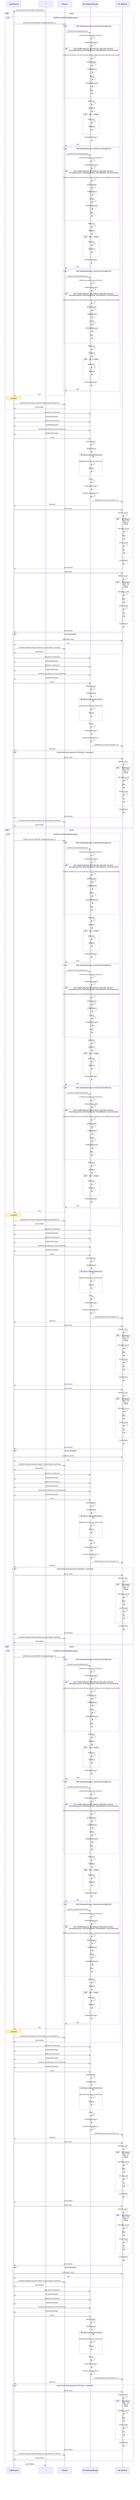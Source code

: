 sequenceDiagram
    participant C_0001633855435523401023 as LoginRequest
    * ->> C_0001633855435523401023 : execute(const QJsonObject &,QMutex &)
    activate C_0001633855435523401023
    loop false
    alt !isDBConnectionValid(dbManager)
    participant C_0004354387044733077778 as Request
    C_0001633855435523401023 ->> C_0004354387044733077778 : [isDBConnectionValid(DB::DatabaseManager *)]
    activate C_0004354387044733077778
    alt !DB::DatabaseManager::checkConnection(dbError)
    participant C_0013573387592128700325 as DB::DatabaseManager
    C_0004354387044733077778 ->> C_0013573387592128700325 : [checkConnection(QString &)]
    activate C_0013573387592128700325
    C_0013573387592128700325 ->> C_0013573387592128700325 : createInstance(bool,bool,QString *)
    activate C_0013573387592128700325
    C_0013573387592128700325 ->> C_0013573387592128700325 : DatabaseManager()
    activate C_0013573387592128700325
    deactivate C_0013573387592128700325
    alt db->init(dbConfig.host, dbConfig.port, dbConfig.username, dbConfig.password, dbConfig.dbName, checkDBName, newConnection)
    C_0013573387592128700325 ->> C_0013573387592128700325 : [init(const QString &,int,const QString &,const QString &,const QString &,bool,bool)]
    activate C_0013573387592128700325
    C_0013573387592128700325 ->> C_0013573387592128700325 : getDatabase()
    activate C_0013573387592128700325
    C_0013573387592128700325 -->> C_0013573387592128700325 : QSqlDatabase
    deactivate C_0013573387592128700325
    C_0013573387592128700325 ->> C_0013573387592128700325 : reset()
    activate C_0013573387592128700325
    C_0013573387592128700325 -->> C_0013573387592128700325 : DatabaseManager *
    deactivate C_0013573387592128700325
    C_0013573387592128700325 -->> C_0013573387592128700325 : bool
    deactivate C_0013573387592128700325
    end
    C_0013573387592128700325 ->> C_0013573387592128700325 : lastError()
    activate C_0013573387592128700325
    C_0013573387592128700325 -->> C_0013573387592128700325 : QSqlError
    deactivate C_0013573387592128700325
    alt err != nullptr
    C_0013573387592128700325 ->> C_0013573387592128700325 : lastError()
    activate C_0013573387592128700325
    C_0013573387592128700325 -->> C_0013573387592128700325 : QSqlError
    deactivate C_0013573387592128700325
    end
    C_0013573387592128700325 -->> C_0013573387592128700325 : DatabaseManager *
    deactivate C_0013573387592128700325
    C_0013573387592128700325 -->> C_0004354387044733077778 : bool
    deactivate C_0013573387592128700325
    end
    alt !DB::DatabaseManager::checkConnection(dbError)
    C_0004354387044733077778 ->> C_0013573387592128700325 : [checkConnection(QString &)]
    activate C_0013573387592128700325
    C_0013573387592128700325 ->> C_0013573387592128700325 : createInstance(bool,bool,QString *)
    activate C_0013573387592128700325
    C_0013573387592128700325 ->> C_0013573387592128700325 : DatabaseManager()
    activate C_0013573387592128700325
    deactivate C_0013573387592128700325
    alt db->init(dbConfig.host, dbConfig.port, dbConfig.username, dbConfig.password, dbConfig.dbName, checkDBName, newConnection)
    C_0013573387592128700325 ->> C_0013573387592128700325 : [init(const QString &,int,const QString &,const QString &,const QString &,bool,bool)]
    activate C_0013573387592128700325
    C_0013573387592128700325 ->> C_0013573387592128700325 : getDatabase()
    activate C_0013573387592128700325
    C_0013573387592128700325 -->> C_0013573387592128700325 : QSqlDatabase
    deactivate C_0013573387592128700325
    C_0013573387592128700325 ->> C_0013573387592128700325 : reset()
    activate C_0013573387592128700325
    C_0013573387592128700325 -->> C_0013573387592128700325 : DatabaseManager *
    deactivate C_0013573387592128700325
    C_0013573387592128700325 -->> C_0013573387592128700325 : bool
    deactivate C_0013573387592128700325
    end
    C_0013573387592128700325 ->> C_0013573387592128700325 : lastError()
    activate C_0013573387592128700325
    C_0013573387592128700325 -->> C_0013573387592128700325 : QSqlError
    deactivate C_0013573387592128700325
    alt err != nullptr
    C_0013573387592128700325 ->> C_0013573387592128700325 : lastError()
    activate C_0013573387592128700325
    C_0013573387592128700325 -->> C_0013573387592128700325 : QSqlError
    deactivate C_0013573387592128700325
    end
    C_0013573387592128700325 -->> C_0013573387592128700325 : DatabaseManager *
    deactivate C_0013573387592128700325
    C_0013573387592128700325 -->> C_0004354387044733077778 : bool
    deactivate C_0013573387592128700325
    end
    alt !DB::DatabaseManager::checkConnection(dbError)
    C_0004354387044733077778 ->> C_0013573387592128700325 : [checkConnection(QString &)]
    activate C_0013573387592128700325
    C_0013573387592128700325 ->> C_0013573387592128700325 : createInstance(bool,bool,QString *)
    activate C_0013573387592128700325
    C_0013573387592128700325 ->> C_0013573387592128700325 : DatabaseManager()
    activate C_0013573387592128700325
    deactivate C_0013573387592128700325
    alt db->init(dbConfig.host, dbConfig.port, dbConfig.username, dbConfig.password, dbConfig.dbName, checkDBName, newConnection)
    C_0013573387592128700325 ->> C_0013573387592128700325 : [init(const QString &,int,const QString &,const QString &,const QString &,bool,bool)]
    activate C_0013573387592128700325
    C_0013573387592128700325 ->> C_0013573387592128700325 : getDatabase()
    activate C_0013573387592128700325
    C_0013573387592128700325 -->> C_0013573387592128700325 : QSqlDatabase
    deactivate C_0013573387592128700325
    C_0013573387592128700325 ->> C_0013573387592128700325 : reset()
    activate C_0013573387592128700325
    C_0013573387592128700325 -->> C_0013573387592128700325 : DatabaseManager *
    deactivate C_0013573387592128700325
    C_0013573387592128700325 -->> C_0013573387592128700325 : bool
    deactivate C_0013573387592128700325
    end
    C_0013573387592128700325 ->> C_0013573387592128700325 : lastError()
    activate C_0013573387592128700325
    C_0013573387592128700325 -->> C_0013573387592128700325 : QSqlError
    deactivate C_0013573387592128700325
    alt err != nullptr
    C_0013573387592128700325 ->> C_0013573387592128700325 : lastError()
    activate C_0013573387592128700325
    C_0013573387592128700325 -->> C_0013573387592128700325 : QSqlError
    deactivate C_0013573387592128700325
    end
    C_0013573387592128700325 -->> C_0013573387592128700325 : DatabaseManager *
    deactivate C_0013573387592128700325
    C_0013573387592128700325 -->> C_0004354387044733077778 : bool
    deactivate C_0013573387592128700325
    end
    C_0004354387044733077778 -->> C_0001633855435523401023 : bool
    deactivate C_0004354387044733077778
    note over C_0001633855435523401023: comment
    C_0001633855435523401023 ->> C_0004354387044733077778 : CreateDBConnectionError(QJsonObject &,QJsonObject &)
    activate C_0004354387044733077778
    C_0004354387044733077778 -->> C_0001633855435523401023 : QJsonObject
    deactivate C_0004354387044733077778
    end
    C_0001633855435523401023 ->> C_0013573387592128700325 : select(const QString &)
    activate C_0013573387592128700325
    C_0013573387592128700325 -->> C_0001633855435523401023 : DatabaseManager *
    deactivate C_0013573387592128700325
    C_0001633855435523401023 ->> C_0013573387592128700325 : table(const QString &)
    activate C_0013573387592128700325
    C_0013573387592128700325 -->> C_0001633855435523401023 : DatabaseManager *
    deactivate C_0013573387592128700325
    C_0001633855435523401023 ->> C_0013573387592128700325 : where(const QString &,const QVariant &)
    activate C_0013573387592128700325
    C_0013573387592128700325 -->> C_0001633855435523401023 : DatabaseManager *
    deactivate C_0013573387592128700325
    C_0001633855435523401023 ->> C_0013573387592128700325 : exec()
    activate C_0013573387592128700325
    C_0013573387592128700325 ->> C_0013573387592128700325 : getDatabase()
    activate C_0013573387592128700325
    C_0013573387592128700325 -->> C_0013573387592128700325 : QSqlDatabase
    deactivate C_0013573387592128700325
    alt query.exec(getSelectQuery())
    C_0013573387592128700325 ->> C_0013573387592128700325 : [getSelectQuery(const QString &)]
    activate C_0013573387592128700325
    C_0013573387592128700325 -->> C_0013573387592128700325 : QString
    deactivate C_0013573387592128700325
    end
    C_0013573387592128700325 ->> C_0013573387592128700325 : reset()
    activate C_0013573387592128700325
    C_0013573387592128700325 -->> C_0013573387592128700325 : DatabaseManager *
    deactivate C_0013573387592128700325
    C_0013573387592128700325 ->> C_0013573387592128700325 : postQuery(QSqlQuery *)
    activate C_0013573387592128700325
    deactivate C_0013573387592128700325
    participant C_0006960484039840119316 as DB::DbResult
    C_0013573387592128700325 ->> C_0006960484039840119316 : DbResult(const QList<QVariant> &)
    activate C_0006960484039840119316
    deactivate C_0006960484039840119316
    C_0013573387592128700325 -->> C_0001633855435523401023 : DbResult
    deactivate C_0013573387592128700325
    C_0001633855435523401023 ->> C_0006960484039840119316 : first() const
    activate C_0006960484039840119316
    C_0006960484039840119316 ->> C_0006960484039840119316 : data(int) const
    activate C_0006960484039840119316
    alt isEmpty() || pos < 0 || pos >= size()
    C_0006960484039840119316 ->> C_0006960484039840119316 : [isEmpty() const]
    activate C_0006960484039840119316
    C_0006960484039840119316 -->> C_0006960484039840119316 : bool
    deactivate C_0006960484039840119316
    C_0006960484039840119316 ->> C_0006960484039840119316 : [size() const]
    activate C_0006960484039840119316
    C_0006960484039840119316 -->> C_0006960484039840119316 : int
    deactivate C_0006960484039840119316
    end
    C_0006960484039840119316 -->> C_0006960484039840119316 : QJsonObject
    deactivate C_0006960484039840119316
    C_0006960484039840119316 -->> C_0001633855435523401023 : QJsonObject
    deactivate C_0006960484039840119316
    C_0001633855435523401023 ->> C_0006960484039840119316 : first() const
    activate C_0006960484039840119316
    C_0006960484039840119316 ->> C_0006960484039840119316 : data(int) const
    activate C_0006960484039840119316
    alt isEmpty() || pos < 0 || pos >= size()
    C_0006960484039840119316 ->> C_0006960484039840119316 : [isEmpty() const]
    activate C_0006960484039840119316
    C_0006960484039840119316 -->> C_0006960484039840119316 : bool
    deactivate C_0006960484039840119316
    C_0006960484039840119316 ->> C_0006960484039840119316 : [size() const]
    activate C_0006960484039840119316
    C_0006960484039840119316 -->> C_0006960484039840119316 : int
    deactivate C_0006960484039840119316
    end
    C_0006960484039840119316 -->> C_0006960484039840119316 : QJsonObject
    deactivate C_0006960484039840119316
    C_0006960484039840119316 -->> C_0001633855435523401023 : QJsonObject
    deactivate C_0006960484039840119316
    alt result.isEmpty()
    C_0001633855435523401023 ->> C_0006960484039840119316 : [isEmpty() const]
    activate C_0006960484039840119316
    C_0006960484039840119316 -->> C_0001633855435523401023 : bool
    deactivate C_0006960484039840119316
    C_0001633855435523401023 ->> C_0004354387044733077778 : CreateErrorResponse(QJsonObject &,QJsonObject &,QString)
    activate C_0004354387044733077778
    C_0004354387044733077778 -->> C_0001633855435523401023 : QJsonObject
    deactivate C_0004354387044733077778
    end
    C_0001633855435523401023 ->> C_0013573387592128700325 : select(const QString &)
    activate C_0013573387592128700325
    C_0013573387592128700325 -->> C_0001633855435523401023 : DatabaseManager *
    deactivate C_0013573387592128700325
    C_0001633855435523401023 ->> C_0013573387592128700325 : table(const QString &)
    activate C_0013573387592128700325
    C_0013573387592128700325 -->> C_0001633855435523401023 : DatabaseManager *
    deactivate C_0013573387592128700325
    C_0001633855435523401023 ->> C_0013573387592128700325 : where(const QString &,const QVariant &)
    activate C_0013573387592128700325
    C_0013573387592128700325 -->> C_0001633855435523401023 : DatabaseManager *
    deactivate C_0013573387592128700325
    C_0001633855435523401023 ->> C_0013573387592128700325 : exec()
    activate C_0013573387592128700325
    C_0013573387592128700325 ->> C_0013573387592128700325 : getDatabase()
    activate C_0013573387592128700325
    C_0013573387592128700325 -->> C_0013573387592128700325 : QSqlDatabase
    deactivate C_0013573387592128700325
    alt query.exec(getSelectQuery())
    C_0013573387592128700325 ->> C_0013573387592128700325 : [getSelectQuery(const QString &)]
    activate C_0013573387592128700325
    C_0013573387592128700325 -->> C_0013573387592128700325 : QString
    deactivate C_0013573387592128700325
    end
    C_0013573387592128700325 ->> C_0013573387592128700325 : reset()
    activate C_0013573387592128700325
    C_0013573387592128700325 -->> C_0013573387592128700325 : DatabaseManager *
    deactivate C_0013573387592128700325
    C_0013573387592128700325 ->> C_0013573387592128700325 : postQuery(QSqlQuery *)
    activate C_0013573387592128700325
    deactivate C_0013573387592128700325
    C_0013573387592128700325 ->> C_0006960484039840119316 : DbResult(const QList<QVariant> &)
    activate C_0006960484039840119316
    deactivate C_0006960484039840119316
    C_0013573387592128700325 -->> C_0001633855435523401023 : DbResult
    deactivate C_0013573387592128700325
    alt result.first().value("password").toString() != password
    C_0001633855435523401023 ->> C_0006960484039840119316 : [first() const]
    activate C_0006960484039840119316
    C_0006960484039840119316 ->> C_0006960484039840119316 : data(int) const
    activate C_0006960484039840119316
    alt isEmpty() || pos < 0 || pos >= size()
    C_0006960484039840119316 ->> C_0006960484039840119316 : [isEmpty() const]
    activate C_0006960484039840119316
    C_0006960484039840119316 -->> C_0006960484039840119316 : bool
    deactivate C_0006960484039840119316
    C_0006960484039840119316 ->> C_0006960484039840119316 : [size() const]
    activate C_0006960484039840119316
    C_0006960484039840119316 -->> C_0006960484039840119316 : int
    deactivate C_0006960484039840119316
    end
    C_0006960484039840119316 -->> C_0006960484039840119316 : QJsonObject
    deactivate C_0006960484039840119316
    C_0006960484039840119316 -->> C_0001633855435523401023 : QJsonObject
    deactivate C_0006960484039840119316
    C_0001633855435523401023 ->> C_0004354387044733077778 : CreateErrorResponse(QJsonObject &,QJsonObject &,QString)
    activate C_0004354387044733077778
    C_0004354387044733077778 -->> C_0001633855435523401023 : QJsonObject
    deactivate C_0004354387044733077778
    end
    end
    loop false
    alt !isDBConnectionValid(dbManager)
    C_0001633855435523401023 ->> C_0004354387044733077778 : [isDBConnectionValid(DB::DatabaseManager *)]
    activate C_0004354387044733077778
    alt !DB::DatabaseManager::checkConnection(dbError)
    C_0004354387044733077778 ->> C_0013573387592128700325 : [checkConnection(QString &)]
    activate C_0013573387592128700325
    C_0013573387592128700325 ->> C_0013573387592128700325 : createInstance(bool,bool,QString *)
    activate C_0013573387592128700325
    C_0013573387592128700325 ->> C_0013573387592128700325 : DatabaseManager()
    activate C_0013573387592128700325
    deactivate C_0013573387592128700325
    alt db->init(dbConfig.host, dbConfig.port, dbConfig.username, dbConfig.password, dbConfig.dbName, checkDBName, newConnection)
    C_0013573387592128700325 ->> C_0013573387592128700325 : [init(const QString &,int,const QString &,const QString &,const QString &,bool,bool)]
    activate C_0013573387592128700325
    C_0013573387592128700325 ->> C_0013573387592128700325 : getDatabase()
    activate C_0013573387592128700325
    C_0013573387592128700325 -->> C_0013573387592128700325 : QSqlDatabase
    deactivate C_0013573387592128700325
    C_0013573387592128700325 ->> C_0013573387592128700325 : reset()
    activate C_0013573387592128700325
    C_0013573387592128700325 -->> C_0013573387592128700325 : DatabaseManager *
    deactivate C_0013573387592128700325
    C_0013573387592128700325 -->> C_0013573387592128700325 : bool
    deactivate C_0013573387592128700325
    end
    C_0013573387592128700325 ->> C_0013573387592128700325 : lastError()
    activate C_0013573387592128700325
    C_0013573387592128700325 -->> C_0013573387592128700325 : QSqlError
    deactivate C_0013573387592128700325
    alt err != nullptr
    C_0013573387592128700325 ->> C_0013573387592128700325 : lastError()
    activate C_0013573387592128700325
    C_0013573387592128700325 -->> C_0013573387592128700325 : QSqlError
    deactivate C_0013573387592128700325
    end
    C_0013573387592128700325 -->> C_0013573387592128700325 : DatabaseManager *
    deactivate C_0013573387592128700325
    C_0013573387592128700325 -->> C_0004354387044733077778 : bool
    deactivate C_0013573387592128700325
    end
    alt !DB::DatabaseManager::checkConnection(dbError)
    C_0004354387044733077778 ->> C_0013573387592128700325 : [checkConnection(QString &)]
    activate C_0013573387592128700325
    C_0013573387592128700325 ->> C_0013573387592128700325 : createInstance(bool,bool,QString *)
    activate C_0013573387592128700325
    C_0013573387592128700325 ->> C_0013573387592128700325 : DatabaseManager()
    activate C_0013573387592128700325
    deactivate C_0013573387592128700325
    alt db->init(dbConfig.host, dbConfig.port, dbConfig.username, dbConfig.password, dbConfig.dbName, checkDBName, newConnection)
    C_0013573387592128700325 ->> C_0013573387592128700325 : [init(const QString &,int,const QString &,const QString &,const QString &,bool,bool)]
    activate C_0013573387592128700325
    C_0013573387592128700325 ->> C_0013573387592128700325 : getDatabase()
    activate C_0013573387592128700325
    C_0013573387592128700325 -->> C_0013573387592128700325 : QSqlDatabase
    deactivate C_0013573387592128700325
    C_0013573387592128700325 ->> C_0013573387592128700325 : reset()
    activate C_0013573387592128700325
    C_0013573387592128700325 -->> C_0013573387592128700325 : DatabaseManager *
    deactivate C_0013573387592128700325
    C_0013573387592128700325 -->> C_0013573387592128700325 : bool
    deactivate C_0013573387592128700325
    end
    C_0013573387592128700325 ->> C_0013573387592128700325 : lastError()
    activate C_0013573387592128700325
    C_0013573387592128700325 -->> C_0013573387592128700325 : QSqlError
    deactivate C_0013573387592128700325
    alt err != nullptr
    C_0013573387592128700325 ->> C_0013573387592128700325 : lastError()
    activate C_0013573387592128700325
    C_0013573387592128700325 -->> C_0013573387592128700325 : QSqlError
    deactivate C_0013573387592128700325
    end
    C_0013573387592128700325 -->> C_0013573387592128700325 : DatabaseManager *
    deactivate C_0013573387592128700325
    C_0013573387592128700325 -->> C_0004354387044733077778 : bool
    deactivate C_0013573387592128700325
    end
    alt !DB::DatabaseManager::checkConnection(dbError)
    C_0004354387044733077778 ->> C_0013573387592128700325 : [checkConnection(QString &)]
    activate C_0013573387592128700325
    C_0013573387592128700325 ->> C_0013573387592128700325 : createInstance(bool,bool,QString *)
    activate C_0013573387592128700325
    C_0013573387592128700325 ->> C_0013573387592128700325 : DatabaseManager()
    activate C_0013573387592128700325
    deactivate C_0013573387592128700325
    alt db->init(dbConfig.host, dbConfig.port, dbConfig.username, dbConfig.password, dbConfig.dbName, checkDBName, newConnection)
    C_0013573387592128700325 ->> C_0013573387592128700325 : [init(const QString &,int,const QString &,const QString &,const QString &,bool,bool)]
    activate C_0013573387592128700325
    C_0013573387592128700325 ->> C_0013573387592128700325 : getDatabase()
    activate C_0013573387592128700325
    C_0013573387592128700325 -->> C_0013573387592128700325 : QSqlDatabase
    deactivate C_0013573387592128700325
    C_0013573387592128700325 ->> C_0013573387592128700325 : reset()
    activate C_0013573387592128700325
    C_0013573387592128700325 -->> C_0013573387592128700325 : DatabaseManager *
    deactivate C_0013573387592128700325
    C_0013573387592128700325 -->> C_0013573387592128700325 : bool
    deactivate C_0013573387592128700325
    end
    C_0013573387592128700325 ->> C_0013573387592128700325 : lastError()
    activate C_0013573387592128700325
    C_0013573387592128700325 -->> C_0013573387592128700325 : QSqlError
    deactivate C_0013573387592128700325
    alt err != nullptr
    C_0013573387592128700325 ->> C_0013573387592128700325 : lastError()
    activate C_0013573387592128700325
    C_0013573387592128700325 -->> C_0013573387592128700325 : QSqlError
    deactivate C_0013573387592128700325
    end
    C_0013573387592128700325 -->> C_0013573387592128700325 : DatabaseManager *
    deactivate C_0013573387592128700325
    C_0013573387592128700325 -->> C_0004354387044733077778 : bool
    deactivate C_0013573387592128700325
    end
    C_0004354387044733077778 -->> C_0001633855435523401023 : bool
    deactivate C_0004354387044733077778
    note over C_0001633855435523401023: comment
    C_0001633855435523401023 ->> C_0004354387044733077778 : CreateDBConnectionError(QJsonObject &,QJsonObject &)
    activate C_0004354387044733077778
    C_0004354387044733077778 -->> C_0001633855435523401023 : QJsonObject
    deactivate C_0004354387044733077778
    end
    C_0001633855435523401023 ->> C_0013573387592128700325 : select(const QString &)
    activate C_0013573387592128700325
    C_0013573387592128700325 -->> C_0001633855435523401023 : DatabaseManager *
    deactivate C_0013573387592128700325
    C_0001633855435523401023 ->> C_0013573387592128700325 : table(const QString &)
    activate C_0013573387592128700325
    C_0013573387592128700325 -->> C_0001633855435523401023 : DatabaseManager *
    deactivate C_0013573387592128700325
    C_0001633855435523401023 ->> C_0013573387592128700325 : where(const QString &,const QVariant &)
    activate C_0013573387592128700325
    C_0013573387592128700325 -->> C_0001633855435523401023 : DatabaseManager *
    deactivate C_0013573387592128700325
    C_0001633855435523401023 ->> C_0013573387592128700325 : exec()
    activate C_0013573387592128700325
    C_0013573387592128700325 ->> C_0013573387592128700325 : getDatabase()
    activate C_0013573387592128700325
    C_0013573387592128700325 -->> C_0013573387592128700325 : QSqlDatabase
    deactivate C_0013573387592128700325
    alt query.exec(getSelectQuery())
    C_0013573387592128700325 ->> C_0013573387592128700325 : [getSelectQuery(const QString &)]
    activate C_0013573387592128700325
    C_0013573387592128700325 -->> C_0013573387592128700325 : QString
    deactivate C_0013573387592128700325
    end
    C_0013573387592128700325 ->> C_0013573387592128700325 : reset()
    activate C_0013573387592128700325
    C_0013573387592128700325 -->> C_0013573387592128700325 : DatabaseManager *
    deactivate C_0013573387592128700325
    C_0013573387592128700325 ->> C_0013573387592128700325 : postQuery(QSqlQuery *)
    activate C_0013573387592128700325
    deactivate C_0013573387592128700325
    C_0013573387592128700325 ->> C_0006960484039840119316 : DbResult(const QList<QVariant> &)
    activate C_0006960484039840119316
    deactivate C_0006960484039840119316
    C_0013573387592128700325 -->> C_0001633855435523401023 : DbResult
    deactivate C_0013573387592128700325
    C_0001633855435523401023 ->> C_0006960484039840119316 : first() const
    activate C_0006960484039840119316
    C_0006960484039840119316 ->> C_0006960484039840119316 : data(int) const
    activate C_0006960484039840119316
    alt isEmpty() || pos < 0 || pos >= size()
    C_0006960484039840119316 ->> C_0006960484039840119316 : [isEmpty() const]
    activate C_0006960484039840119316
    C_0006960484039840119316 -->> C_0006960484039840119316 : bool
    deactivate C_0006960484039840119316
    C_0006960484039840119316 ->> C_0006960484039840119316 : [size() const]
    activate C_0006960484039840119316
    C_0006960484039840119316 -->> C_0006960484039840119316 : int
    deactivate C_0006960484039840119316
    end
    C_0006960484039840119316 -->> C_0006960484039840119316 : QJsonObject
    deactivate C_0006960484039840119316
    C_0006960484039840119316 -->> C_0001633855435523401023 : QJsonObject
    deactivate C_0006960484039840119316
    C_0001633855435523401023 ->> C_0006960484039840119316 : first() const
    activate C_0006960484039840119316
    C_0006960484039840119316 ->> C_0006960484039840119316 : data(int) const
    activate C_0006960484039840119316
    alt isEmpty() || pos < 0 || pos >= size()
    C_0006960484039840119316 ->> C_0006960484039840119316 : [isEmpty() const]
    activate C_0006960484039840119316
    C_0006960484039840119316 -->> C_0006960484039840119316 : bool
    deactivate C_0006960484039840119316
    C_0006960484039840119316 ->> C_0006960484039840119316 : [size() const]
    activate C_0006960484039840119316
    C_0006960484039840119316 -->> C_0006960484039840119316 : int
    deactivate C_0006960484039840119316
    end
    C_0006960484039840119316 -->> C_0006960484039840119316 : QJsonObject
    deactivate C_0006960484039840119316
    C_0006960484039840119316 -->> C_0001633855435523401023 : QJsonObject
    deactivate C_0006960484039840119316
    alt result.isEmpty()
    C_0001633855435523401023 ->> C_0006960484039840119316 : [isEmpty() const]
    activate C_0006960484039840119316
    C_0006960484039840119316 -->> C_0001633855435523401023 : bool
    deactivate C_0006960484039840119316
    C_0001633855435523401023 ->> C_0004354387044733077778 : CreateErrorResponse(QJsonObject &,QJsonObject &,QString)
    activate C_0004354387044733077778
    C_0004354387044733077778 -->> C_0001633855435523401023 : QJsonObject
    deactivate C_0004354387044733077778
    end
    C_0001633855435523401023 ->> C_0013573387592128700325 : select(const QString &)
    activate C_0013573387592128700325
    C_0013573387592128700325 -->> C_0001633855435523401023 : DatabaseManager *
    deactivate C_0013573387592128700325
    C_0001633855435523401023 ->> C_0013573387592128700325 : table(const QString &)
    activate C_0013573387592128700325
    C_0013573387592128700325 -->> C_0001633855435523401023 : DatabaseManager *
    deactivate C_0013573387592128700325
    C_0001633855435523401023 ->> C_0013573387592128700325 : where(const QString &,const QVariant &)
    activate C_0013573387592128700325
    C_0013573387592128700325 -->> C_0001633855435523401023 : DatabaseManager *
    deactivate C_0013573387592128700325
    C_0001633855435523401023 ->> C_0013573387592128700325 : exec()
    activate C_0013573387592128700325
    C_0013573387592128700325 ->> C_0013573387592128700325 : getDatabase()
    activate C_0013573387592128700325
    C_0013573387592128700325 -->> C_0013573387592128700325 : QSqlDatabase
    deactivate C_0013573387592128700325
    alt query.exec(getSelectQuery())
    C_0013573387592128700325 ->> C_0013573387592128700325 : [getSelectQuery(const QString &)]
    activate C_0013573387592128700325
    C_0013573387592128700325 -->> C_0013573387592128700325 : QString
    deactivate C_0013573387592128700325
    end
    C_0013573387592128700325 ->> C_0013573387592128700325 : reset()
    activate C_0013573387592128700325
    C_0013573387592128700325 -->> C_0013573387592128700325 : DatabaseManager *
    deactivate C_0013573387592128700325
    C_0013573387592128700325 ->> C_0013573387592128700325 : postQuery(QSqlQuery *)
    activate C_0013573387592128700325
    deactivate C_0013573387592128700325
    C_0013573387592128700325 ->> C_0006960484039840119316 : DbResult(const QList<QVariant> &)
    activate C_0006960484039840119316
    deactivate C_0006960484039840119316
    C_0013573387592128700325 -->> C_0001633855435523401023 : DbResult
    deactivate C_0013573387592128700325
    alt result.first().value("password").toString() != password
    C_0001633855435523401023 ->> C_0006960484039840119316 : [first() const]
    activate C_0006960484039840119316
    C_0006960484039840119316 ->> C_0006960484039840119316 : data(int) const
    activate C_0006960484039840119316
    alt isEmpty() || pos < 0 || pos >= size()
    C_0006960484039840119316 ->> C_0006960484039840119316 : [isEmpty() const]
    activate C_0006960484039840119316
    C_0006960484039840119316 -->> C_0006960484039840119316 : bool
    deactivate C_0006960484039840119316
    C_0006960484039840119316 ->> C_0006960484039840119316 : [size() const]
    activate C_0006960484039840119316
    C_0006960484039840119316 -->> C_0006960484039840119316 : int
    deactivate C_0006960484039840119316
    end
    C_0006960484039840119316 -->> C_0006960484039840119316 : QJsonObject
    deactivate C_0006960484039840119316
    C_0006960484039840119316 -->> C_0001633855435523401023 : QJsonObject
    deactivate C_0006960484039840119316
    C_0001633855435523401023 ->> C_0004354387044733077778 : CreateErrorResponse(QJsonObject &,QJsonObject &,QString)
    activate C_0004354387044733077778
    C_0004354387044733077778 -->> C_0001633855435523401023 : QJsonObject
    deactivate C_0004354387044733077778
    end
    end
    loop false
    alt !isDBConnectionValid(dbManager)
    C_0001633855435523401023 ->> C_0004354387044733077778 : [isDBConnectionValid(DB::DatabaseManager *)]
    activate C_0004354387044733077778
    alt !DB::DatabaseManager::checkConnection(dbError)
    C_0004354387044733077778 ->> C_0013573387592128700325 : [checkConnection(QString &)]
    activate C_0013573387592128700325
    C_0013573387592128700325 ->> C_0013573387592128700325 : createInstance(bool,bool,QString *)
    activate C_0013573387592128700325
    C_0013573387592128700325 ->> C_0013573387592128700325 : DatabaseManager()
    activate C_0013573387592128700325
    deactivate C_0013573387592128700325
    alt db->init(dbConfig.host, dbConfig.port, dbConfig.username, dbConfig.password, dbConfig.dbName, checkDBName, newConnection)
    C_0013573387592128700325 ->> C_0013573387592128700325 : [init(const QString &,int,const QString &,const QString &,const QString &,bool,bool)]
    activate C_0013573387592128700325
    C_0013573387592128700325 ->> C_0013573387592128700325 : getDatabase()
    activate C_0013573387592128700325
    C_0013573387592128700325 -->> C_0013573387592128700325 : QSqlDatabase
    deactivate C_0013573387592128700325
    C_0013573387592128700325 ->> C_0013573387592128700325 : reset()
    activate C_0013573387592128700325
    C_0013573387592128700325 -->> C_0013573387592128700325 : DatabaseManager *
    deactivate C_0013573387592128700325
    C_0013573387592128700325 -->> C_0013573387592128700325 : bool
    deactivate C_0013573387592128700325
    end
    C_0013573387592128700325 ->> C_0013573387592128700325 : lastError()
    activate C_0013573387592128700325
    C_0013573387592128700325 -->> C_0013573387592128700325 : QSqlError
    deactivate C_0013573387592128700325
    alt err != nullptr
    C_0013573387592128700325 ->> C_0013573387592128700325 : lastError()
    activate C_0013573387592128700325
    C_0013573387592128700325 -->> C_0013573387592128700325 : QSqlError
    deactivate C_0013573387592128700325
    end
    C_0013573387592128700325 -->> C_0013573387592128700325 : DatabaseManager *
    deactivate C_0013573387592128700325
    C_0013573387592128700325 -->> C_0004354387044733077778 : bool
    deactivate C_0013573387592128700325
    end
    alt !DB::DatabaseManager::checkConnection(dbError)
    C_0004354387044733077778 ->> C_0013573387592128700325 : [checkConnection(QString &)]
    activate C_0013573387592128700325
    C_0013573387592128700325 ->> C_0013573387592128700325 : createInstance(bool,bool,QString *)
    activate C_0013573387592128700325
    C_0013573387592128700325 ->> C_0013573387592128700325 : DatabaseManager()
    activate C_0013573387592128700325
    deactivate C_0013573387592128700325
    alt db->init(dbConfig.host, dbConfig.port, dbConfig.username, dbConfig.password, dbConfig.dbName, checkDBName, newConnection)
    C_0013573387592128700325 ->> C_0013573387592128700325 : [init(const QString &,int,const QString &,const QString &,const QString &,bool,bool)]
    activate C_0013573387592128700325
    C_0013573387592128700325 ->> C_0013573387592128700325 : getDatabase()
    activate C_0013573387592128700325
    C_0013573387592128700325 -->> C_0013573387592128700325 : QSqlDatabase
    deactivate C_0013573387592128700325
    C_0013573387592128700325 ->> C_0013573387592128700325 : reset()
    activate C_0013573387592128700325
    C_0013573387592128700325 -->> C_0013573387592128700325 : DatabaseManager *
    deactivate C_0013573387592128700325
    C_0013573387592128700325 -->> C_0013573387592128700325 : bool
    deactivate C_0013573387592128700325
    end
    C_0013573387592128700325 ->> C_0013573387592128700325 : lastError()
    activate C_0013573387592128700325
    C_0013573387592128700325 -->> C_0013573387592128700325 : QSqlError
    deactivate C_0013573387592128700325
    alt err != nullptr
    C_0013573387592128700325 ->> C_0013573387592128700325 : lastError()
    activate C_0013573387592128700325
    C_0013573387592128700325 -->> C_0013573387592128700325 : QSqlError
    deactivate C_0013573387592128700325
    end
    C_0013573387592128700325 -->> C_0013573387592128700325 : DatabaseManager *
    deactivate C_0013573387592128700325
    C_0013573387592128700325 -->> C_0004354387044733077778 : bool
    deactivate C_0013573387592128700325
    end
    alt !DB::DatabaseManager::checkConnection(dbError)
    C_0004354387044733077778 ->> C_0013573387592128700325 : [checkConnection(QString &)]
    activate C_0013573387592128700325
    C_0013573387592128700325 ->> C_0013573387592128700325 : createInstance(bool,bool,QString *)
    activate C_0013573387592128700325
    C_0013573387592128700325 ->> C_0013573387592128700325 : DatabaseManager()
    activate C_0013573387592128700325
    deactivate C_0013573387592128700325
    alt db->init(dbConfig.host, dbConfig.port, dbConfig.username, dbConfig.password, dbConfig.dbName, checkDBName, newConnection)
    C_0013573387592128700325 ->> C_0013573387592128700325 : [init(const QString &,int,const QString &,const QString &,const QString &,bool,bool)]
    activate C_0013573387592128700325
    C_0013573387592128700325 ->> C_0013573387592128700325 : getDatabase()
    activate C_0013573387592128700325
    C_0013573387592128700325 -->> C_0013573387592128700325 : QSqlDatabase
    deactivate C_0013573387592128700325
    C_0013573387592128700325 ->> C_0013573387592128700325 : reset()
    activate C_0013573387592128700325
    C_0013573387592128700325 -->> C_0013573387592128700325 : DatabaseManager *
    deactivate C_0013573387592128700325
    C_0013573387592128700325 -->> C_0013573387592128700325 : bool
    deactivate C_0013573387592128700325
    end
    C_0013573387592128700325 ->> C_0013573387592128700325 : lastError()
    activate C_0013573387592128700325
    C_0013573387592128700325 -->> C_0013573387592128700325 : QSqlError
    deactivate C_0013573387592128700325
    alt err != nullptr
    C_0013573387592128700325 ->> C_0013573387592128700325 : lastError()
    activate C_0013573387592128700325
    C_0013573387592128700325 -->> C_0013573387592128700325 : QSqlError
    deactivate C_0013573387592128700325
    end
    C_0013573387592128700325 -->> C_0013573387592128700325 : DatabaseManager *
    deactivate C_0013573387592128700325
    C_0013573387592128700325 -->> C_0004354387044733077778 : bool
    deactivate C_0013573387592128700325
    end
    C_0004354387044733077778 -->> C_0001633855435523401023 : bool
    deactivate C_0004354387044733077778
    note over C_0001633855435523401023: comment
    C_0001633855435523401023 ->> C_0004354387044733077778 : CreateDBConnectionError(QJsonObject &,QJsonObject &)
    activate C_0004354387044733077778
    C_0004354387044733077778 -->> C_0001633855435523401023 : QJsonObject
    deactivate C_0004354387044733077778
    end
    C_0001633855435523401023 ->> C_0013573387592128700325 : select(const QString &)
    activate C_0013573387592128700325
    C_0013573387592128700325 -->> C_0001633855435523401023 : DatabaseManager *
    deactivate C_0013573387592128700325
    C_0001633855435523401023 ->> C_0013573387592128700325 : table(const QString &)
    activate C_0013573387592128700325
    C_0013573387592128700325 -->> C_0001633855435523401023 : DatabaseManager *
    deactivate C_0013573387592128700325
    C_0001633855435523401023 ->> C_0013573387592128700325 : where(const QString &,const QVariant &)
    activate C_0013573387592128700325
    C_0013573387592128700325 -->> C_0001633855435523401023 : DatabaseManager *
    deactivate C_0013573387592128700325
    C_0001633855435523401023 ->> C_0013573387592128700325 : exec()
    activate C_0013573387592128700325
    C_0013573387592128700325 ->> C_0013573387592128700325 : getDatabase()
    activate C_0013573387592128700325
    C_0013573387592128700325 -->> C_0013573387592128700325 : QSqlDatabase
    deactivate C_0013573387592128700325
    alt query.exec(getSelectQuery())
    C_0013573387592128700325 ->> C_0013573387592128700325 : [getSelectQuery(const QString &)]
    activate C_0013573387592128700325
    C_0013573387592128700325 -->> C_0013573387592128700325 : QString
    deactivate C_0013573387592128700325
    end
    C_0013573387592128700325 ->> C_0013573387592128700325 : reset()
    activate C_0013573387592128700325
    C_0013573387592128700325 -->> C_0013573387592128700325 : DatabaseManager *
    deactivate C_0013573387592128700325
    C_0013573387592128700325 ->> C_0013573387592128700325 : postQuery(QSqlQuery *)
    activate C_0013573387592128700325
    deactivate C_0013573387592128700325
    C_0013573387592128700325 ->> C_0006960484039840119316 : DbResult(const QList<QVariant> &)
    activate C_0006960484039840119316
    deactivate C_0006960484039840119316
    C_0013573387592128700325 -->> C_0001633855435523401023 : DbResult
    deactivate C_0013573387592128700325
    C_0001633855435523401023 ->> C_0006960484039840119316 : first() const
    activate C_0006960484039840119316
    C_0006960484039840119316 ->> C_0006960484039840119316 : data(int) const
    activate C_0006960484039840119316
    alt isEmpty() || pos < 0 || pos >= size()
    C_0006960484039840119316 ->> C_0006960484039840119316 : [isEmpty() const]
    activate C_0006960484039840119316
    C_0006960484039840119316 -->> C_0006960484039840119316 : bool
    deactivate C_0006960484039840119316
    C_0006960484039840119316 ->> C_0006960484039840119316 : [size() const]
    activate C_0006960484039840119316
    C_0006960484039840119316 -->> C_0006960484039840119316 : int
    deactivate C_0006960484039840119316
    end
    C_0006960484039840119316 -->> C_0006960484039840119316 : QJsonObject
    deactivate C_0006960484039840119316
    C_0006960484039840119316 -->> C_0001633855435523401023 : QJsonObject
    deactivate C_0006960484039840119316
    C_0001633855435523401023 ->> C_0006960484039840119316 : first() const
    activate C_0006960484039840119316
    C_0006960484039840119316 ->> C_0006960484039840119316 : data(int) const
    activate C_0006960484039840119316
    alt isEmpty() || pos < 0 || pos >= size()
    C_0006960484039840119316 ->> C_0006960484039840119316 : [isEmpty() const]
    activate C_0006960484039840119316
    C_0006960484039840119316 -->> C_0006960484039840119316 : bool
    deactivate C_0006960484039840119316
    C_0006960484039840119316 ->> C_0006960484039840119316 : [size() const]
    activate C_0006960484039840119316
    C_0006960484039840119316 -->> C_0006960484039840119316 : int
    deactivate C_0006960484039840119316
    end
    C_0006960484039840119316 -->> C_0006960484039840119316 : QJsonObject
    deactivate C_0006960484039840119316
    C_0006960484039840119316 -->> C_0001633855435523401023 : QJsonObject
    deactivate C_0006960484039840119316
    alt result.isEmpty()
    C_0001633855435523401023 ->> C_0006960484039840119316 : [isEmpty() const]
    activate C_0006960484039840119316
    C_0006960484039840119316 -->> C_0001633855435523401023 : bool
    deactivate C_0006960484039840119316
    C_0001633855435523401023 ->> C_0004354387044733077778 : CreateErrorResponse(QJsonObject &,QJsonObject &,QString)
    activate C_0004354387044733077778
    C_0004354387044733077778 -->> C_0001633855435523401023 : QJsonObject
    deactivate C_0004354387044733077778
    end
    C_0001633855435523401023 ->> C_0013573387592128700325 : select(const QString &)
    activate C_0013573387592128700325
    C_0013573387592128700325 -->> C_0001633855435523401023 : DatabaseManager *
    deactivate C_0013573387592128700325
    C_0001633855435523401023 ->> C_0013573387592128700325 : table(const QString &)
    activate C_0013573387592128700325
    C_0013573387592128700325 -->> C_0001633855435523401023 : DatabaseManager *
    deactivate C_0013573387592128700325
    C_0001633855435523401023 ->> C_0013573387592128700325 : where(const QString &,const QVariant &)
    activate C_0013573387592128700325
    C_0013573387592128700325 -->> C_0001633855435523401023 : DatabaseManager *
    deactivate C_0013573387592128700325
    C_0001633855435523401023 ->> C_0013573387592128700325 : exec()
    activate C_0013573387592128700325
    C_0013573387592128700325 ->> C_0013573387592128700325 : getDatabase()
    activate C_0013573387592128700325
    C_0013573387592128700325 -->> C_0013573387592128700325 : QSqlDatabase
    deactivate C_0013573387592128700325
    alt query.exec(getSelectQuery())
    C_0013573387592128700325 ->> C_0013573387592128700325 : [getSelectQuery(const QString &)]
    activate C_0013573387592128700325
    C_0013573387592128700325 -->> C_0013573387592128700325 : QString
    deactivate C_0013573387592128700325
    end
    C_0013573387592128700325 ->> C_0013573387592128700325 : reset()
    activate C_0013573387592128700325
    C_0013573387592128700325 -->> C_0013573387592128700325 : DatabaseManager *
    deactivate C_0013573387592128700325
    C_0013573387592128700325 ->> C_0013573387592128700325 : postQuery(QSqlQuery *)
    activate C_0013573387592128700325
    deactivate C_0013573387592128700325
    C_0013573387592128700325 ->> C_0006960484039840119316 : DbResult(const QList<QVariant> &)
    activate C_0006960484039840119316
    deactivate C_0006960484039840119316
    C_0013573387592128700325 -->> C_0001633855435523401023 : DbResult
    deactivate C_0013573387592128700325
    alt result.first().value("password").toString() != password
    C_0001633855435523401023 ->> C_0006960484039840119316 : [first() const]
    activate C_0006960484039840119316
    C_0006960484039840119316 ->> C_0006960484039840119316 : data(int) const
    activate C_0006960484039840119316
    alt isEmpty() || pos < 0 || pos >= size()
    C_0006960484039840119316 ->> C_0006960484039840119316 : [isEmpty() const]
    activate C_0006960484039840119316
    C_0006960484039840119316 -->> C_0006960484039840119316 : bool
    deactivate C_0006960484039840119316
    C_0006960484039840119316 ->> C_0006960484039840119316 : [size() const]
    activate C_0006960484039840119316
    C_0006960484039840119316 -->> C_0006960484039840119316 : int
    deactivate C_0006960484039840119316
    end
    C_0006960484039840119316 -->> C_0006960484039840119316 : QJsonObject
    deactivate C_0006960484039840119316
    C_0006960484039840119316 -->> C_0001633855435523401023 : QJsonObject
    deactivate C_0006960484039840119316
    C_0001633855435523401023 ->> C_0004354387044733077778 : CreateErrorResponse(QJsonObject &,QJsonObject &,QString)
    activate C_0004354387044733077778
    C_0004354387044733077778 -->> C_0001633855435523401023 : QJsonObject
    deactivate C_0004354387044733077778
    end
    end
    C_0001633855435523401023 -->> * : QJsonObject
    deactivate C_0001633855435523401023

%% Generated with clang-uml, version 0.5.3
%% LLVM version clang version 18.1.1 (https://github.com/llvm/llvm-project.git dba2a75e9c7ef81fe84774ba5eee5e67e01d801a)
